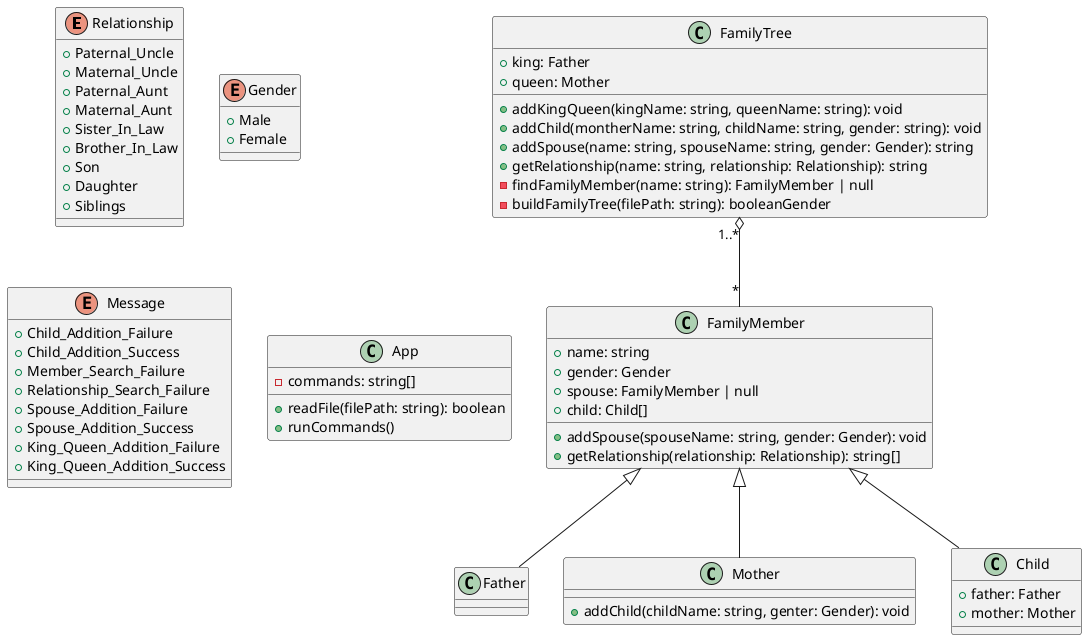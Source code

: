 @startuml class diagram

enum Relationship {
    +Paternal_Uncle
    +Maternal_Uncle
    +Paternal_Aunt
    +Maternal_Aunt
    +Sister_In_Law
    +Brother_In_Law
    +Son
    +Daughter
    +Siblings
}

enum Gender {
    +Male
    +Female
}

enum Message {
    +Child_Addition_Failure
    +Child_Addition_Success
    +Member_Search_Failure
    +Relationship_Search_Failure
    +Spouse_Addition_Failure
    +Spouse_Addition_Success
    +King_Queen_Addition_Failure
    +King_Queen_Addition_Success
}

class App {
    -commands: string[]
    +readFile(filePath: string): boolean
    +runCommands()
}

class FamilyTree {
    +king: Father
    +queen: Mother
    +addKingQueen(kingName: string, queenName: string): void
    +addChild(montherName: string, childName: string, gender: string): void
    +addSpouse(name: string, spouseName: string, gender: Gender): string
    +getRelationship(name: string, relationship: Relationship): string
    -findFamilyMember(name: string): FamilyMember | null
    -buildFamilyTree(filePath: string): booleanGender
}

class FamilyMember {
    +name: string
    +gender: Gender
    +spouse: FamilyMember | null
    +child: Child[]
    +addSpouse(spouseName: string, gender: Gender): void
    +getRelationship(relationship: Relationship): string[]
}

class Father {
}

class Mother {
    +addChild(childName: string, genter: Gender): void
}

class Child {
    +father: Father
    +mother: Mother
}

FamilyTree "1..*" o-- "*" FamilyMember

FamilyMember <|-- Father
FamilyMember <|--  Mother
FamilyMember <|--  Child

@enduml